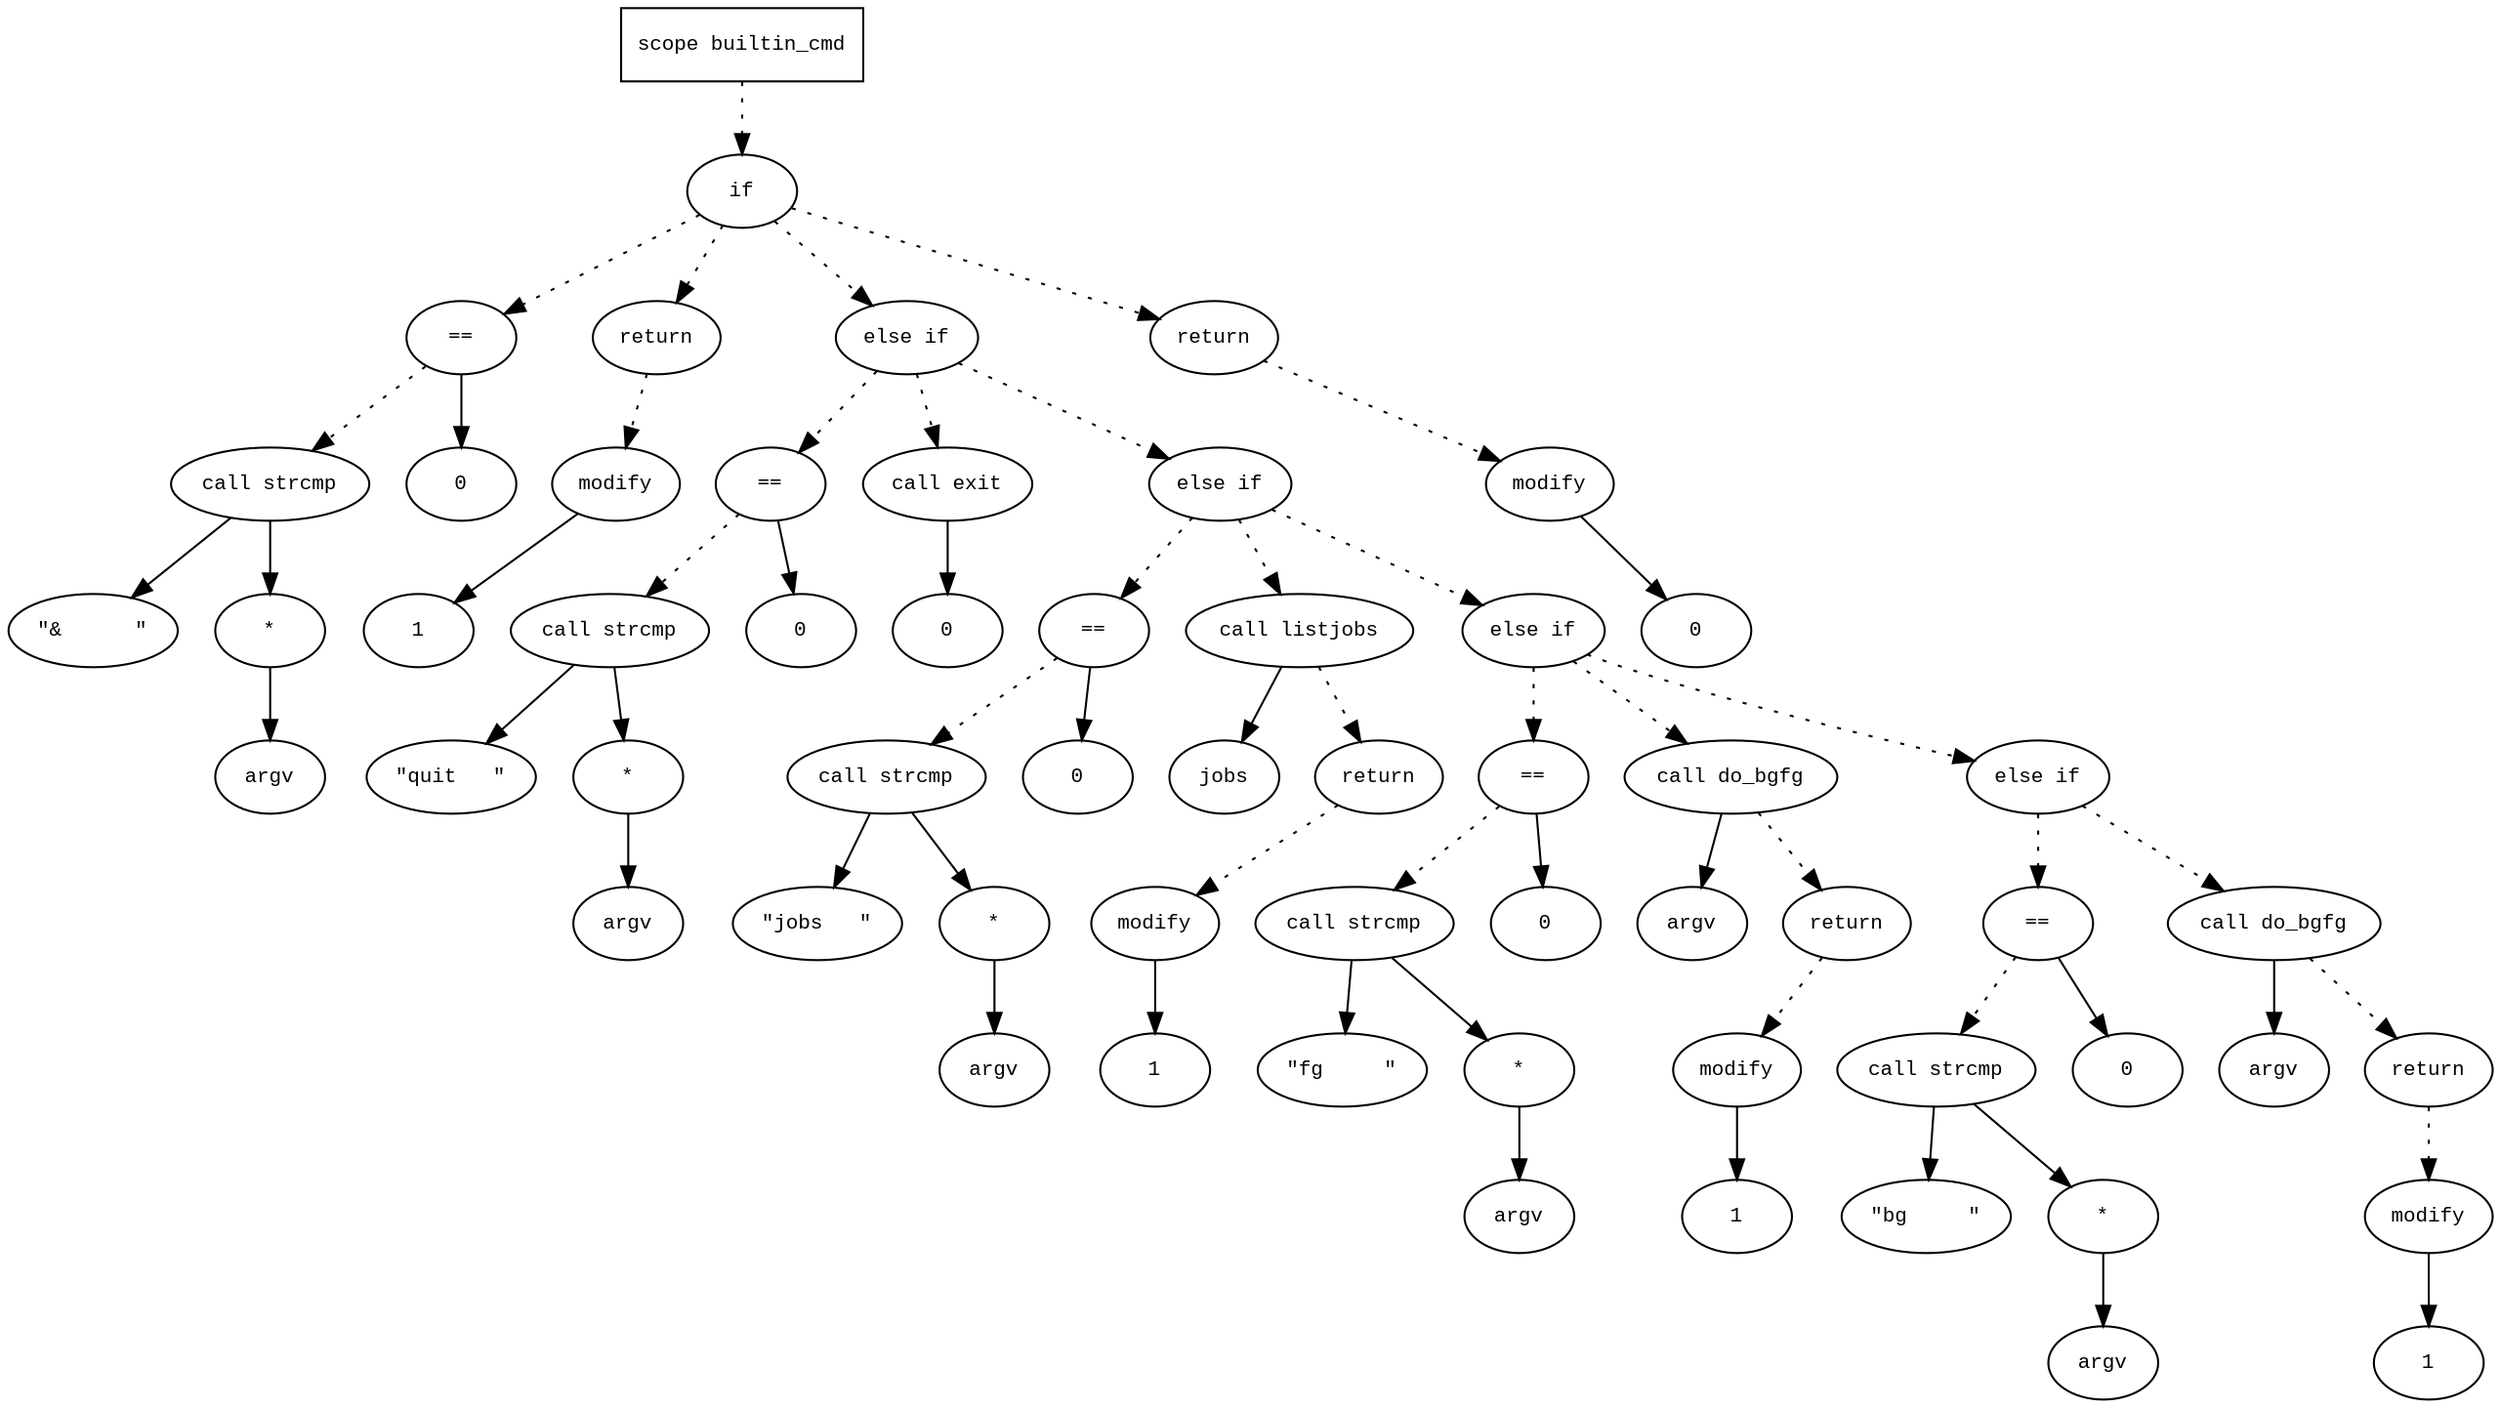 digraph AST {
  graph [fontname="Times New Roman",fontsize=10];
  node  [fontname="Courier New",fontsize=10];
  edge  [fontname="Times New Roman",fontsize=10];

  node1 [label="scope builtin_cmd",shape=box];
  node2 [label="if",shape=ellipse];
  node1 -> node2 [style=dotted];
  node3 [label="==",shape=ellipse];
  node4 [label="call strcmp",shape=ellipse];
  node5 [label="\"&      \"",shape=ellipse];
  node4 -> node5;
  node6 [label="*",shape=ellipse];
  node7 [label="argv",shape=ellipse];
  node6 -> node7;
  node4 -> node6;
  node3 -> node4 [style=dotted];
  node8 [label="0",shape=ellipse];
  node3 -> node8;
  node2 -> node3 [style=dotted];
  node9 [label="return",shape=ellipse];
  node10 [label="modify",shape=ellipse];
  node11 [label="1",shape=ellipse];
  node10 -> node11;
  node9 -> node10 [style=dotted];
  node2 -> node9 [style=dotted];
  node12 [label="else if",shape=ellipse];
  node2 -> node12 [style=dotted];
  node13 [label="==",shape=ellipse];
  node14 [label="call strcmp",shape=ellipse];
  node15 [label="\"quit   \"",shape=ellipse];
  node14 -> node15;
  node16 [label="*",shape=ellipse];
  node17 [label="argv",shape=ellipse];
  node16 -> node17;
  node14 -> node16;
  node13 -> node14 [style=dotted];
  node18 [label="0",shape=ellipse];
  node13 -> node18;
  node12 -> node13 [style=dotted];
  node19 [label="call exit",shape=ellipse];
  node20 [label="0",shape=ellipse];
  node19 -> node20;
  node12 -> node19 [style=dotted];
  node21 [label="else if",shape=ellipse];
  node12 -> node21 [style=dotted];
  node22 [label="==",shape=ellipse];
  node23 [label="call strcmp",shape=ellipse];
  node24 [label="\"jobs   \"",shape=ellipse];
  node23 -> node24;
  node25 [label="*",shape=ellipse];
  node26 [label="argv",shape=ellipse];
  node25 -> node26;
  node23 -> node25;
  node22 -> node23 [style=dotted];
  node27 [label="0",shape=ellipse];
  node22 -> node27;
  node21 -> node22 [style=dotted];
  node28 [label="call listjobs",shape=ellipse];
  node29 [label="jobs",shape=ellipse];
  node28 -> node29;
  node21 -> node28 [style=dotted];
  node30 [label="return",shape=ellipse];
  node31 [label="modify",shape=ellipse];
  node32 [label="1",shape=ellipse];
  node31 -> node32;
  node30 -> node31 [style=dotted];
  node28 -> node30 [style=dotted];
  node33 [label="else if",shape=ellipse];
  node21 -> node33 [style=dotted];
  node34 [label="==",shape=ellipse];
  node35 [label="call strcmp",shape=ellipse];
  node36 [label="\"fg     \"",shape=ellipse];
  node35 -> node36;
  node37 [label="*",shape=ellipse];
  node38 [label="argv",shape=ellipse];
  node37 -> node38;
  node35 -> node37;
  node34 -> node35 [style=dotted];
  node39 [label="0",shape=ellipse];
  node34 -> node39;
  node33 -> node34 [style=dotted];
  node40 [label="call do_bgfg",shape=ellipse];
  node41 [label="argv",shape=ellipse];
  node40 -> node41;
  node33 -> node40 [style=dotted];
  node42 [label="return",shape=ellipse];
  node43 [label="modify",shape=ellipse];
  node44 [label="1",shape=ellipse];
  node43 -> node44;
  node42 -> node43 [style=dotted];
  node40 -> node42 [style=dotted];
  node45 [label="else if",shape=ellipse];
  node33 -> node45 [style=dotted];
  node46 [label="==",shape=ellipse];
  node47 [label="call strcmp",shape=ellipse];
  node48 [label="\"bg     \"",shape=ellipse];
  node47 -> node48;
  node49 [label="*",shape=ellipse];
  node50 [label="argv",shape=ellipse];
  node49 -> node50;
  node47 -> node49;
  node46 -> node47 [style=dotted];
  node51 [label="0",shape=ellipse];
  node46 -> node51;
  node45 -> node46 [style=dotted];
  node52 [label="call do_bgfg",shape=ellipse];
  node53 [label="argv",shape=ellipse];
  node52 -> node53;
  node45 -> node52 [style=dotted];
  node54 [label="return",shape=ellipse];
  node55 [label="modify",shape=ellipse];
  node56 [label="1",shape=ellipse];
  node55 -> node56;
  node54 -> node55 [style=dotted];
  node52 -> node54 [style=dotted];
  node57 [label="return",shape=ellipse];
  node58 [label="modify",shape=ellipse];
  node59 [label="0",shape=ellipse];
  node58 -> node59;
  node57 -> node58 [style=dotted];
  node2 -> node57 [style=dotted];
} 